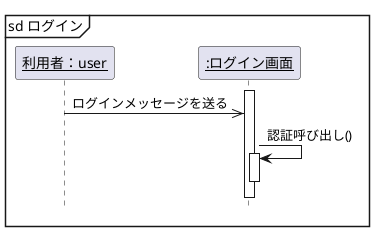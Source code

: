 @startuml
hide footbox
participant "<u>利用者：user</u>" as a1
participant "<u>:ログイン画面</u>" as a2


mainframe sd ログイン
activate a2

a1 ->> a2 : ログインメッセージを送る
a2 -> a2:認証呼び出し()
activate a2
deactivate a2

@enduml
